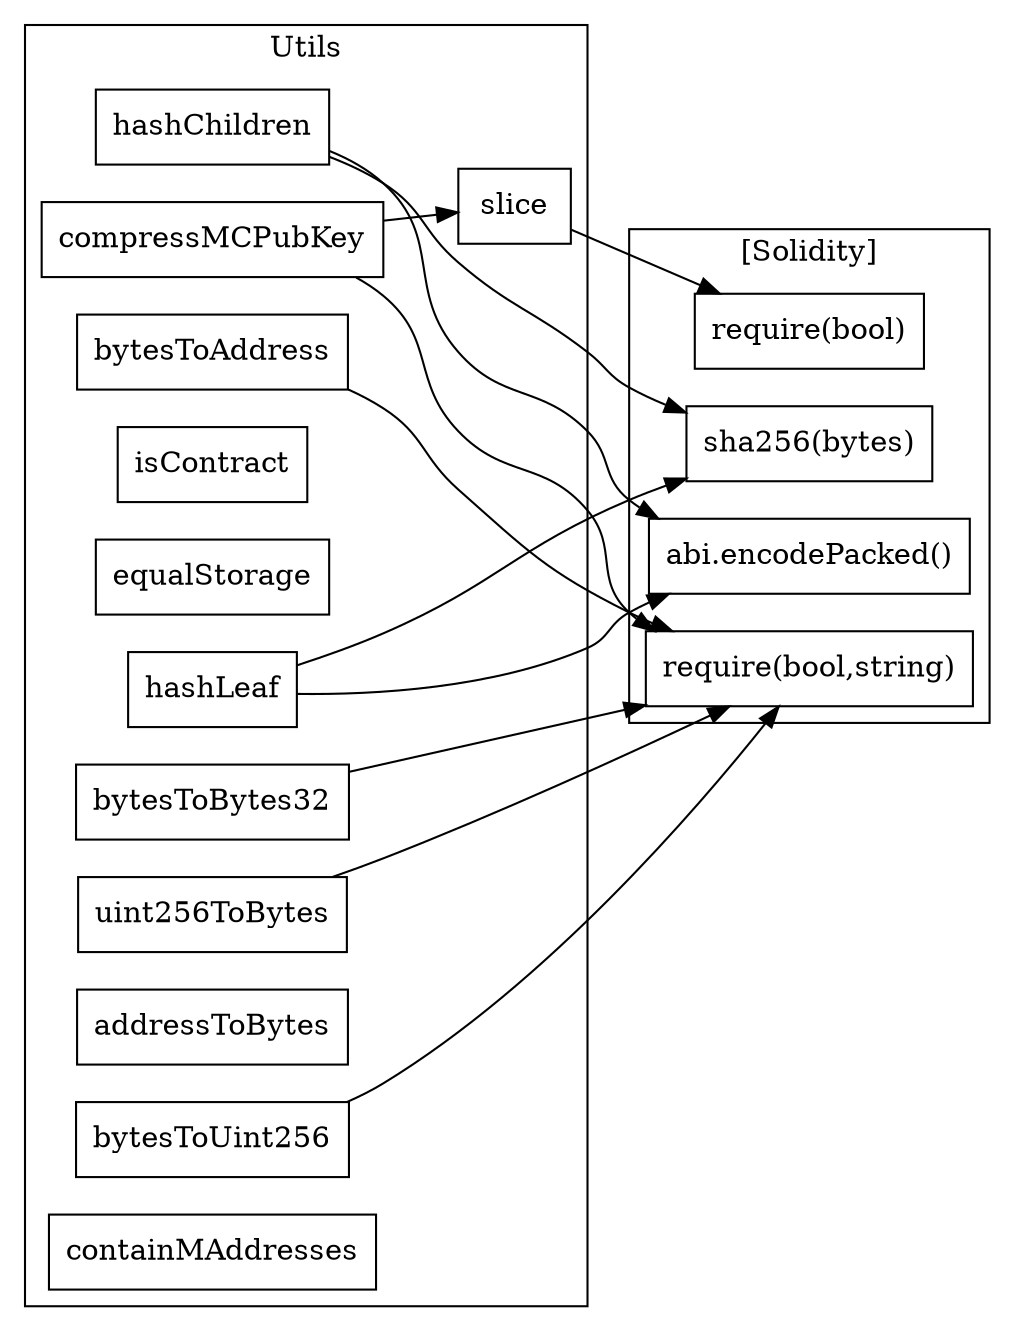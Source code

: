 strict digraph {
rankdir="LR"
node [shape=box]
subgraph cluster_2091_Utils {
label = "Utils"
"2091_bytesToAddress" [label="bytesToAddress"]
"2091_hashChildren" [label="hashChildren"]
"2091_compressMCPubKey" [label="compressMCPubKey"]
"2091_isContract" [label="isContract"]
"2091_equalStorage" [label="equalStorage"]
"2091_bytesToBytes32" [label="bytesToBytes32"]
"2091_uint256ToBytes" [label="uint256ToBytes"]
"2091_hashLeaf" [label="hashLeaf"]
"2091_addressToBytes" [label="addressToBytes"]
"2091_slice" [label="slice"]
"2091_bytesToUint256" [label="bytesToUint256"]
"2091_containMAddresses" [label="containMAddresses"]
"2091_compressMCPubKey" -> "2091_slice"
}subgraph cluster_solidity {
label = "[Solidity]"
"sha256(bytes)" 
"require(bool)" 
"require(bool,string)" 
"abi.encodePacked()" 
"2091_uint256ToBytes" -> "require(bool,string)"
"2091_slice" -> "require(bool)"
"2091_hashChildren" -> "abi.encodePacked()"
"2091_compressMCPubKey" -> "require(bool,string)"
"2091_bytesToUint256" -> "require(bool,string)"
"2091_hashLeaf" -> "abi.encodePacked()"
"2091_hashChildren" -> "sha256(bytes)"
"2091_bytesToAddress" -> "require(bool,string)"
"2091_bytesToBytes32" -> "require(bool,string)"
"2091_hashLeaf" -> "sha256(bytes)"
}
}